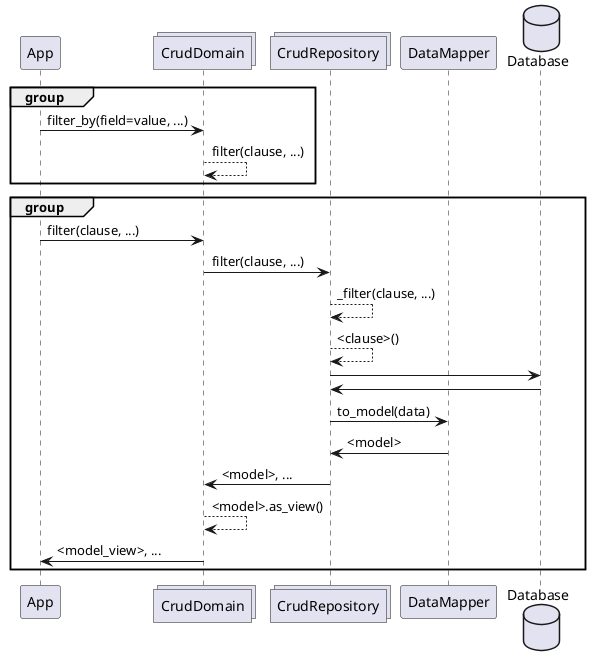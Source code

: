 @startuml

participant App
collections CrudDomain
collections CrudRepository as Repo
participant DataMapper as Mapper
database "Database" as DB


group
App -> CrudDomain : filter_by(field=value, ...)
CrudDomain --> CrudDomain : filter(clause, ...)
end


group
App -> CrudDomain : filter(clause, ...)
CrudDomain -> Repo : filter(clause, ...)
Repo --> Repo : _filter(clause, ...)
Repo --> Repo : <clause>()
Repo -> DB
Repo <- DB
Repo -> Mapper : to_model(data)
Repo <- Mapper : <model>
CrudDomain <- Repo : <model>, ...
CrudDomain --> CrudDomain : <model>.as_view()
App <- CrudDomain : <model_view>, ...
end

@enduml
